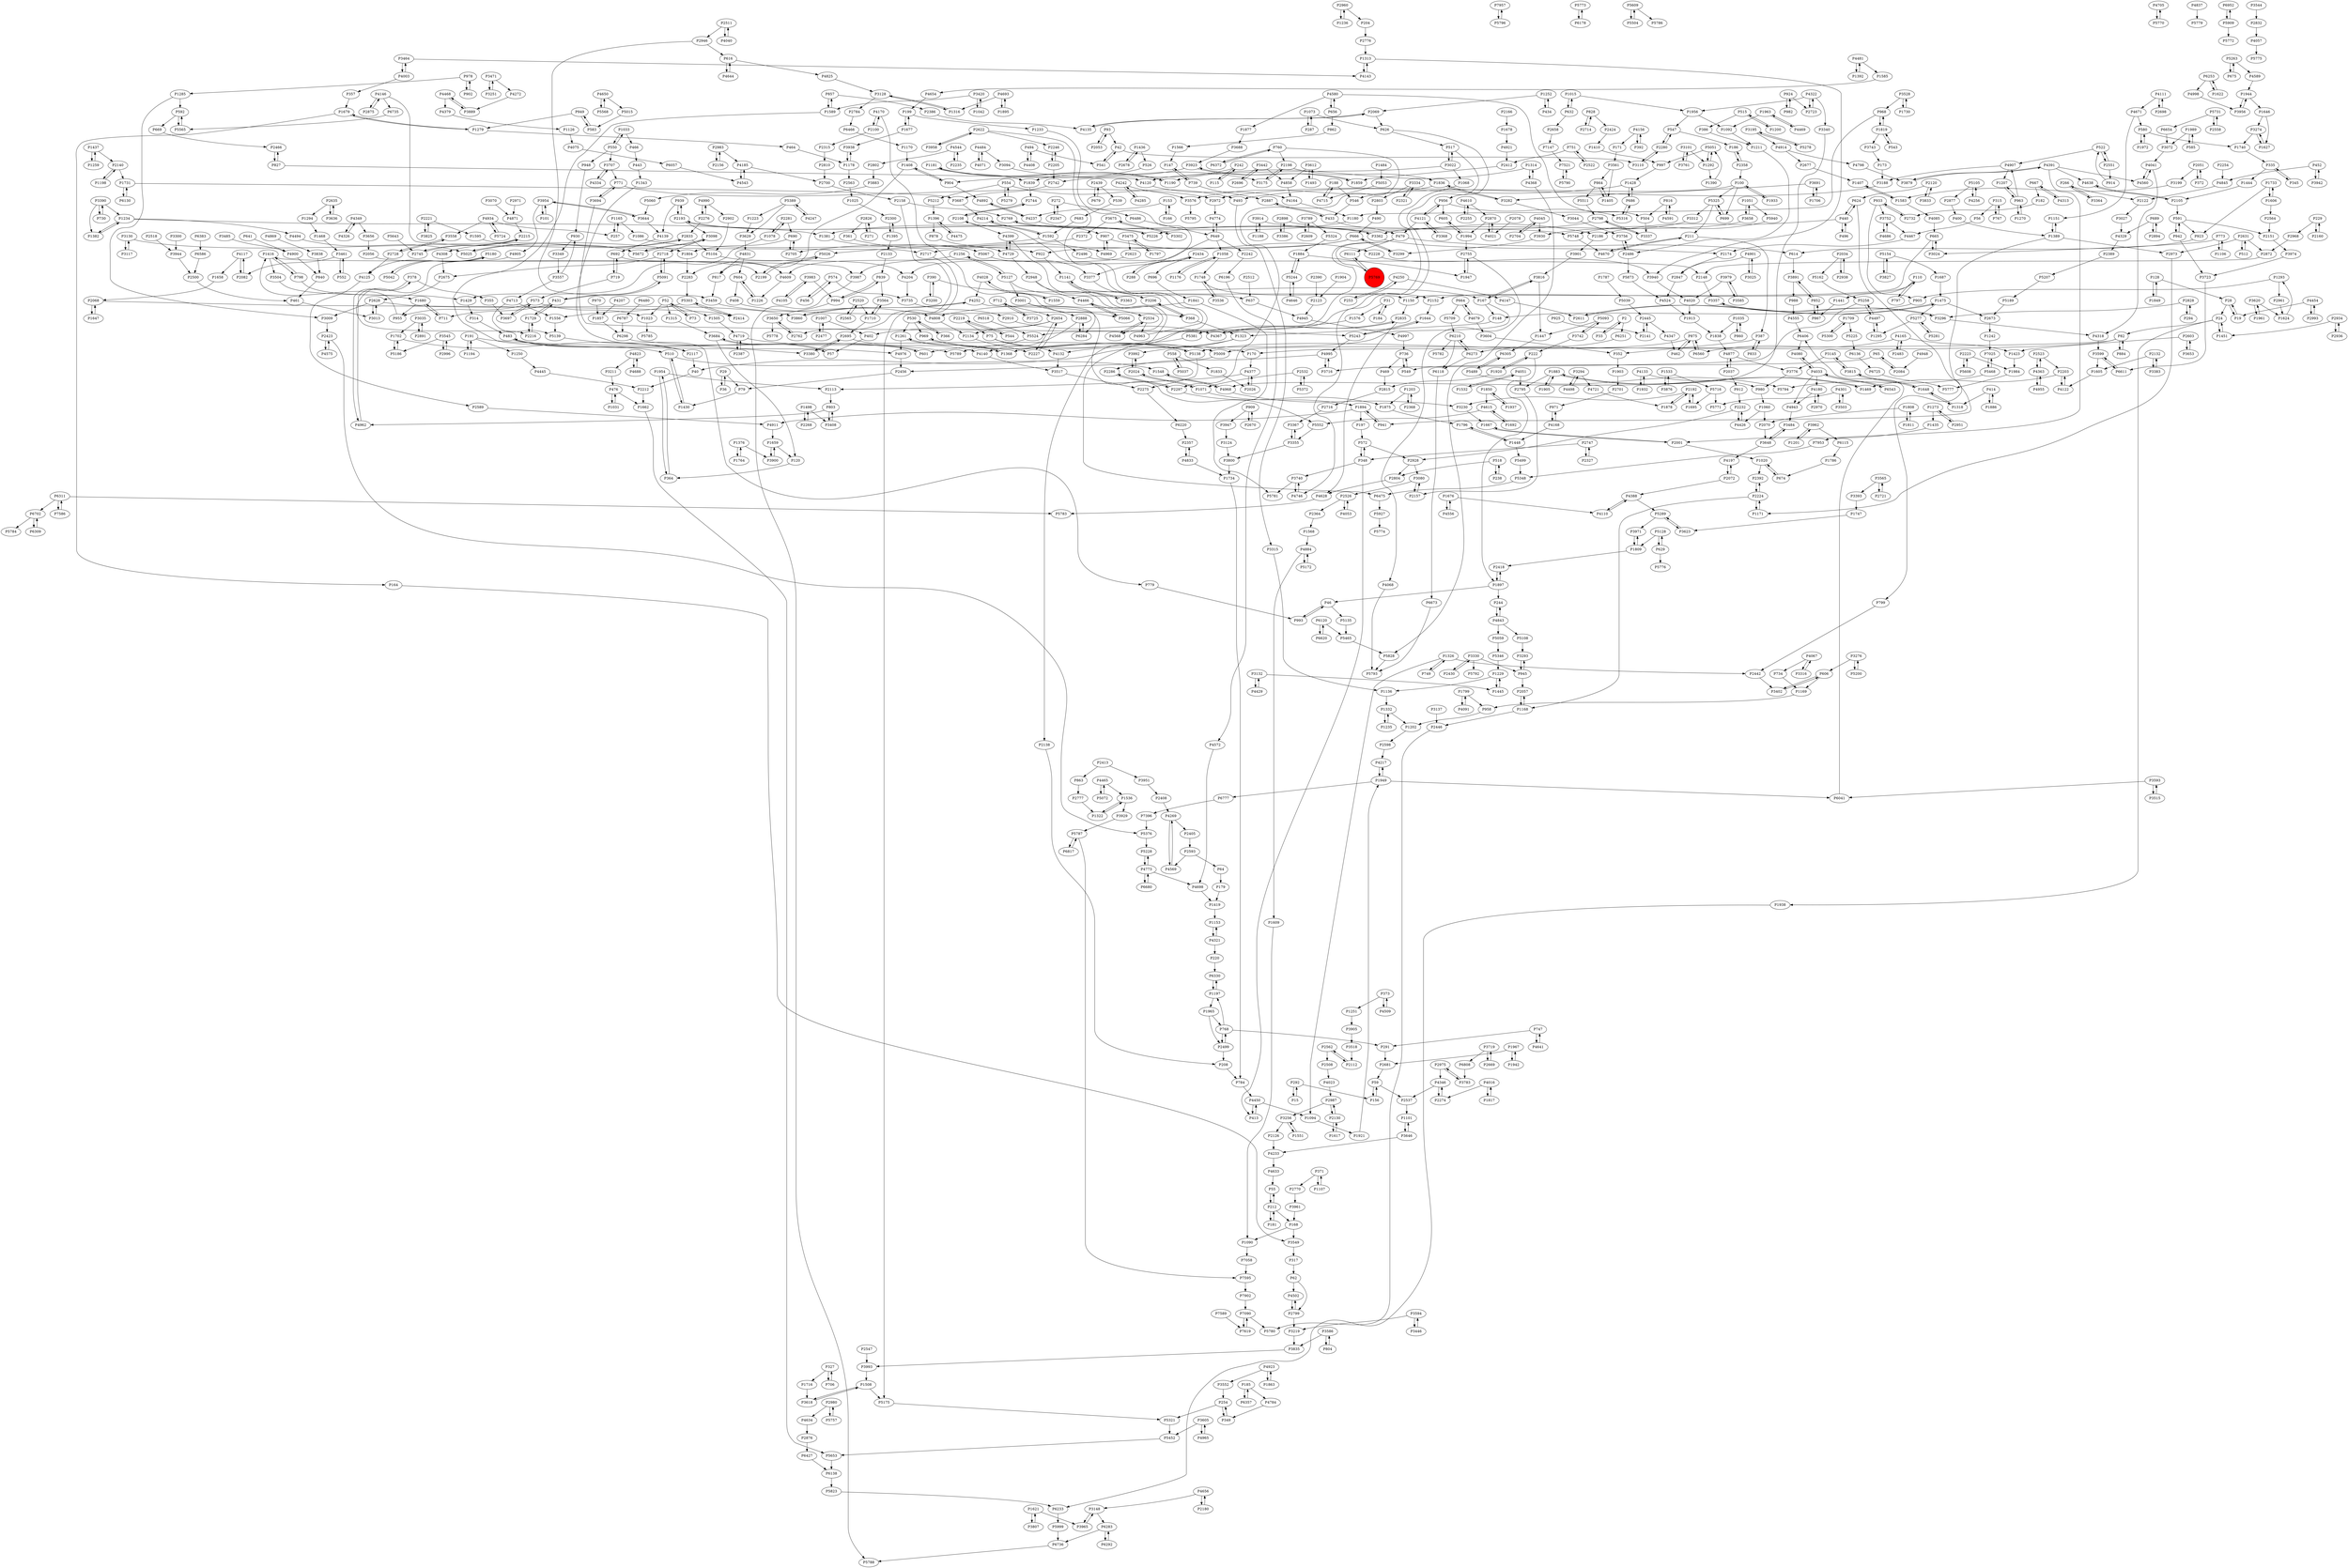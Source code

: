 digraph {
	P6311 -> P5783
	P1498 -> P3408
	P4445 -> P2212
	P2442 -> P3402
	P1428 -> P493
	P28 -> P19
	P4877 -> P2037
	P2072 -> P4197
	P2358 -> P100
	P1687 -> P1475
	P4962 -> P378
	P3761 -> P3101
	P1709 -> P5300
	P185 -> P6357
	P1007 -> P2477
	P4067 -> P734
	P4143 -> P1313
	P3992 -> P2024
	P2961 -> P1624
	P1559 -> P4028
	P504 -> P3337
	P4466 -> P5066
	P5568 -> P4650
	P1223 -> P3629
	P1007 -> P402
	P839 -> P994
	P4168 -> P971
	P2609 -> P3789
	P1376 -> P1764
	P2523 -> P2203
	P4033 -> P4180
	P4197 -> P2072
	P1252 -> P434
	P768 -> P1197
	P4020 -> P1913
	P1436 -> P526
	P6233 -> P5999
	P2001 -> P1667
	P3974 -> P3723
	P2728 -> P4125
	P3648 -> P4197
	P4140 -> P3517
	P2130 -> P2987
	P4544 -> P2802
	P4321 -> P220
	P2108 -> P4399
	P3302 -> P3675
	P1322 -> P1536
	P2057 -> P1168
	P1894 -> P197
	P1408 -> P904
	P335 -> P1444
	P2232 -> P2928
	P3464 -> P4003
	P1731 -> P6130
	P2157 -> P3080
	P1809 -> P2418
	P2993 -> P4454
	P4831 -> P604
	P4117 -> P1658
	P1897 -> P2418
	P6298 -> P3380
	P1877 -> P3688
	P827 -> P2466
	P2423 -> P5376
	P2888 -> P6284
	P1313 -> P4143
	P3504 -> P1680
	P1416 -> P3504
	P1605 -> P4122
	P7957 -> P5796
	P1498 -> P2268
	P1878 -> P2192
	P3274 -> P1627
	P4349 -> P4326
	P2744 -> P2108
	P686 -> P5316
	P1710 -> P2695
	P666 -> P922
	P6120 -> P6620
	P327 -> P1716
	P4650 -> P5568
	P156 -> P59
	P2203 -> P4122
	P912 -> P2232
	P1273 -> P1435
	P4997 -> P736
	P2631 -> P2973
	P4237 -> P907
	P4347 -> P462
	P3942 -> P452
	P5787 -> P6817
	P4575 -> P2423
	P1622 -> P6253
	P1734 -> P784
	P1256 -> P4609
	P5716 -> P1695
	P3605 -> P4965
	P6283 -> P6736
	P4798 -> P3879
	P390 -> P167
	P2934 -> P1451
	P857 -> P2386
	P994 -> P839
	P592 -> P669
	P2224 -> P1171
	P626 -> P956
	P2565 -> P2520
	P4481 -> P1585
	P2268 -> P1498
	P2280 -> P547
	P2598 -> P4217
	P3442 -> P4858
	P1259 -> P1437
	P4943 -> P3484
	P272 -> P6486
	P4524 -> P1913
	P3742 -> P5093
	P949 -> P583
	P4147 -> P2611
	P949 -> P1279
	P3891 -> P988
	P2445 -> P2141
	P4285 -> P4242
	P1316 -> P3128
	P3312 -> P3930
	P4363 -> P2523
	P604 -> P1226
	P5072 -> P4465
	P3688 -> P3923
	P3599 -> P6611
	P3251 -> P3471
	P574 -> P456
	P3101 -> P3761
	P1659 -> P3900
	P1748 -> P2152
	P3938 -> P1178
	P6210 -> P6118
	P4773 -> P5228
	P573 -> P3697
	P541 -> P42
	P387 -> P833
	P3022 -> P1068
	P2551 -> P522
	P4634 -> P2876
	P4170 -> P2100
	P1234 -> P1382
	P930 -> P3349
	P15 -> P292
	P3124 -> P3800
	P4016 -> P2274
	P469 -> P2815
	P5189 -> P2673
	P5066 -> P4466
	P3393 -> P1747
	P1627 -> P3274
	P6611 -> P3599
	P1382 -> P1234
	P6220 -> P2357
	P5059 -> P5346
	P3219 -> P3835
	P924 -> P982
	P5552 -> P3355
	P768 -> P291
	P1405 -> P864
	P522 -> P4907
	P771 -> P2972
	P1292 -> P1390
	P5093 -> P1447
	P2424 -> P1410
	P288 -> P2434
	P712 -> P3725
	P390 -> P3200
	P1576 -> P5381
	P1107 -> P371
	P291 -> P2681
	P4388 -> P4110
	P3001 -> P6284
	P1168 -> P2057
	P1617 -> P2130
	P1141 -> P3363
	P6210 -> P6273
	P2174 -> P2847
	P2203 -> P1469
	P2113 -> P803
	P1390 -> P5051
	P669 -> P2466
	P3044 -> P3756
	P5105 -> P4256
	P3001 -> P2888
	P5015 -> P583
	P2611 -> P1475
	P3650 -> P5778
	P1178 -> P2563
	P1448 -> P1796
	P4185 -> P2700
	P3586 -> P3835
	P82 -> P170
	P624 -> P440
	P1796 -> P1448
	P924 -> P2723
	P2747 -> P348
	P2223 -> P1984
	P958 -> P1202
	P4572 -> P4698
	P5154 -> P3827
	P2105 -> P591
	P4170 -> P5066
	P366 -> P530
	P1533 -> P5716
	P191 -> P1250
	P2875 -> P4146
	P153 -> P166
	P4346 -> P2537
	P1261 -> P1368
	P4945 -> P4997
	P1895 -> P4693
	P909 -> P2670
	P2654 -> P2227
	P3035 -> P2891
	P5468 -> P5794
	P3098 -> P2718
	P922 -> P1141
	P2051 -> P3199
	P4892 -> P4237
	P335 -> P345
	P266 -> P3364
	P1073 -> P287
	P5162 -> P5258
	P1416 -> P3987
	P2876 -> P6427
	P3471 -> P4272
	P616 -> P4825
	P79 -> P1430
	P5731 -> P2558
	P2215 -> P4308
	P3807 -> P1621
	P5175 -> P5321
	P4774 -> P649
	P2034 -> P2938
	P2718 -> P2675
	P6111 -> P5769
	P4871 -> P2215
	P2216 -> P1729
	P197 -> P572
	P3256 -> P1551
	P573 -> P955
	P414 -> P1886
	P1015 -> P1956
	P4146 -> P2875
	P3694 -> P771
	P1252 -> P2069
	P2551 -> P914
	P6383 -> P6586
	P3965 -> P3148
	P4580 -> P1877
	P4391 -> P3879
	P1015 -> P632
	P2523 -> P4363
	P1949 -> P6777
	P2870 -> P1994
	P2439 -> P679
	P1170 -> P1408
	P1035 -> P860
	P3137 -> P2446
	P1709 -> P5225
	P3783 -> P2975
	P4877 -> P3776
	P3725 -> P712
	P1595 -> P5672
	P2558 -> P5731
	P1677 -> P199
	P3752 -> P4467
	P6427 -> P6138
	P1176 -> P1058
	P968 -> P1180
	P402 -> P57
	P3420 -> P1589
	P5172 -> P4884
	P1226 -> P604
	P5321 -> P5452
	P314 -> P483
	P4045 -> P2704
	P683 -> P1592
	P6115 -> P1786
	P1368 -> P1261
	P1416 -> P798
	P4091 -> P1799
	P3586 -> P804
	P4965 -> P3605
	P4823 -> P3211
	P3485 -> P4900
	P768 -> P2499
	P1883 -> P1905
	P2698 -> P4111
	P526 -> P904
	P494 -> P4408
	P7396 -> P5376
	P1536 -> P1322
	P4823 -> P4688
	P2755 -> P1947
	P3743 -> P173
	P2205 -> P2742
	P5289 -> P3971
	P2902 -> P5104
	P4326 -> P4349
	P2358 -> P186
	P5200 -> P3276
	P348 -> P3740
	P546 -> P433
	P52 -> P1023
	P878 -> P4729
	P211 -> P387
	P2888 -> P4140
	P692 -> P719
	P686 -> P1428
	P1624 -> P1293
	P948 -> P930
	P1285 -> P3009
	P4003 -> P357
	P167 -> P3816
	P1313 -> P3940
	P4468 -> P3889
	P3827 -> P5154
	P1169 -> P958
	P4322 -> P1956
	P220 -> P6330
	P5565 -> P592
	P62 -> P4502
	P1408 -> P817
	P6475 -> P5927
	P591 -> P942
	P5325 -> P3312
	P2716 -> P3367
	P3330 -> P945
	P4679 -> P3604
	P40 -> P2212
	P1592 -> P5026
	P110 -> P797
	P24 -> P1451
	P3740 -> P4746
	P1799 -> P4091
	P2255 -> P4610
	P5093 -> P3742
	P3561 -> P864
	P2414 -> P5303
	P4721 -> P1878
	P4023 -> P2987
	P5180 -> P4125
	P3368 -> P4121
	P1648 -> P3815
	P4051 -> P2795
	P2520 -> P1710
	P2158 -> P2762
	P4121 -> P3368
	P4121 -> P956
	P3900 -> P1659
	P6480 -> P6787
	P4481 -> P1392
	P988 -> P4555
	P73 -> P52
	P5091 -> P431
	P3128 -> P2784
	P5324 -> P1884
	P408 -> P368
	P2276 -> P2833
	P2321 -> P3334
	P272 -> P2347
	P3623 -> P5289
	P852 -> P867
	P2928 -> P2804
	P1273 -> P2951
	P1606 -> P1733
	P4075 -> P6057
	P3296 -> P3357
	P1903 -> P2701
	P2037 -> P4877
	P182 -> P2732
	P6273 -> P6118
	P3446 -> P3594
	P1035 -> P1838
	P558 -> P1833
	P4901 -> P3025
	P956 -> P605
	P42 -> P541
	P5499 -> P5348
	P1343 -> P779
	P4346 -> P2274
	P2126 -> P4233
	P3148 -> P3965
	P4497 -> P5258
	P3565 -> P3393
	P2140 -> P1731
	P624 -> P799
	P3646 -> P1101
	P6560 -> P875
	P4670 -> P211
	P2675 -> P2628
	P3364 -> P266
	P4914 -> P2677
	P6136 -> P6725
	P2315 -> P2810
	P2833 -> P5104
	P1730 -> P3528
	P4469 -> P1963
	P1396 -> P878
	P5468 -> P7025
	P2872 -> P2148
	P479 -> P6111
	P4252 -> P5552
	P6057 -> P4543
	P2357 -> P4833
	P4969 -> P907
	P4467 -> P2174
	P574 -> P3735
	P6196 -> P4572
	P433 -> P479
	P2971 -> P4871
	P3132 -> P4429
	P2728 -> P3558
	P1256 -> P5127
	P3905 -> P3518
	P816 -> P4591
	P1965 -> P768
	P368 -> P1323
	P5303 -> P1556
	P2802 -> P3883
	P2696 -> P3442
	P6253 -> P1622
	P6680 -> P4773
	P2300 -> P1395
	P1702 -> P5186
	P355 -> P3697
	P1731 -> P3687
	P3130 -> P1804
	P1819 -> P3743
	P7902 -> P7090
	P2223 -> P5608
	P939 -> P2193
	P242 -> P2742
	P816 -> P504
	P3117 -> P3130
	P5042 -> P5180
	P1747 -> P3623
	P616 -> P4644
	P3282 -> P1836
	P665 -> P1150
	P2603 -> P3653
	P4105 -> P3983
	P2192 -> P3230
	P2654 -> P2134
	P3954 -> P101
	P2973 -> P1171
	P6372 -> P760
	P5823 -> P6233
	P2297 -> P1875
	P4825 -> P3128
	P4391 -> P4638
	P2212 -> P1662
	P3658 -> P3362
	P3716 -> P4995
	P1954 -> P364
	P4560 -> P4041
	P2134 -> P2227
	P3719 -> P6808
	P6305 -> P5489
	P2799 -> P4502
	P530 -> P366
	P2980 -> P5757
	P292 -> P15
	P547 -> P186
	P3461 -> P552
	P6251 -> P6273
	P1092 -> P1211
	P6777 -> P7396
	P1242 -> P7025
	P3646 -> P4233
	P799 -> P2442
	P751 -> P2522
	P184 -> P31
	P2894 -> P689
	P128 -> P28
	P656 -> P862
	P1389 -> P1151
	P3650 -> P2762
	P4041 -> P4560
	P1692 -> P4615
	P1678 -> P4921
	P626 -> P517
	P2705 -> P690
	P1894 -> P941
	P4833 -> P1734
	P1961 -> P3620
	P739 -> P147
	P42 -> P3110
	P1235 -> P1332
	P4923 -> P3552
	P440 -> P496
	P4125 -> P2589
	P1437 -> P2140
	P554 -> P493
	P2423 -> P4575
	P4367 -> P2835
	P3951 -> P2408
	P719 -> P573
	P4556 -> P1676
	P4120 -> P4164
	P5258 -> P4497
	P3545 -> P2996
	P1658 -> P2068
	P1606 -> P2564
	P1295 -> P4497
	P65 -> P549
	P3691 -> P1706
	P4773 -> P6680
	P4033 -> P4943
	P1956 -> P1092
	P862 -> P1566
	P378 -> P4962
	P665 -> P3024
	P461 -> P3013
	P4610 -> P2255
	P3947 -> P3124
	P2835 -> P4367
	P52 -> P1505
	P3094 -> P3175
	P923 -> P614
	P2563 -> P1025
	P1956 -> P547
	P4633 -> P55
	P5207 -> P5189
	P4484 -> P4071
	P7025 -> P5468
	P5796 -> P7957
	P2628 -> P3860
	P1680 -> P711
	P2635 -> P3636
	P2224 -> P2392
	P4544 -> P2235
	P191 -> P1194
	P75 -> P5009
	P5051 -> P997
	P1548 -> P4968
	P2631 -> P512
	P52 -> P73
	P3110 -> P2280
	P3684 -> P120
	P1786 -> P674
	P2798 -> P3337
	P5225 -> P6136
	P1920 -> P2815
	P3961 -> P168
	P1468 -> P3461
	P4301 -> P5771
	P1261 -> P4976
	P413 -> P4450
	P349 -> P254
	P2975 -> P3783
	P5511 -> P2798
	P2180 -> P4656
	P327 -> P706
	P1875 -> P1796
	P3979 -> P3585
	P736 -> P549
	P1250 -> P4445
	P2486 -> P5873
	P31 -> P184
	P452 -> P3942
	P3475 -> P2623
	P734 -> P1169
	P4713 -> P1556
	P3594 -> P3446
	P1897 -> P46
	P4568 -> P2534
	P244 -> P4843
	P2593 -> P64
	P4934 -> P3558
	P583 -> P949
	P167 -> P40
	P2776 -> P1313
	P1060 -> P4426
	P760 -> P2297
	P1435 -> P2001
	P1836 -> P3576
	P3740 -> P5781
	P5091 -> P2718
	P515 -> P1200
	P5228 -> P4773
	P907 -> P4969
	P904 -> P4892
	P5243 -> P4995
	P1171 -> P2224
	P2898 -> P3386
	P2140 -> P1198
	P2622 -> P3958
	P5773 -> P6178
	P4591 -> P816
	P3274 -> P1740
	P5281 -> P5277
	P1430 -> P510
	P4033 -> P4080
	P1797 -> P3475
	P1165 -> P1086
	P2193 -> P3098
	P315 -> P56
	P5105 -> P2877
	P171 -> P3561
	P3983 -> P994
	P2701 -> P971
	P4858 -> P4164
	P186 -> P2358
	P3707 -> P4334
	P1285 -> P592
	P2593 -> P4569
	P4132 -> P3517
	P5609 -> P5504
	P5277 -> P5281
	P2072 -> P4388
	P550 -> P948
	P5724 -> P4934
	P4609 -> P1226
	P2483 -> P4165
	P2389 -> P5207
	P3334 -> P2321
	P2654 -> P402
	P1445 -> P1229
	P2635 -> P1294
	P2589 -> P4911
	P4921 -> P2412
	P479 -> P5769
	P1197 -> P1965
	P93 -> P42
	P1236 -> P2960
	P4067 -> P3316
	P3080 -> P2157
	P550 -> P1033
	P4955 -> P4363
	P4705 -> P5770
	P147 -> P739
	P1202 -> P2598
	P1679 -> P1279
	P1020 -> P2392
	P3752 -> P4686
	P773 -> P3024
	P4040 -> P2511
	P4688 -> P4823
	P3367 -> P3355
	P543 -> P1819
	P6654 -> P3072
	P2828 -> P294
	P2714 -> P828
	P164 -> P3549
	P1583 -> P1407
	P1729 -> P431
	P3618 -> P1508
	P4165 -> P6560
	P1180 -> P1381
	P5108 -> P3293
	P3694 -> P5243
	P3940 -> P4020
	P1894 -> P4911
	P400 -> P1389
	P1294 -> P1468
	P1437 -> P1259
	P100 -> P1933
	P3576 -> P5795
	P2987 -> P2130
	P3914 -> P5748
	P3815 -> P1648
	P1647 -> P2068
	P518 -> P2804
	P1292 -> P5051
	P4041 -> P4318
	P3334 -> P2803
	P2386 -> P4135
	P4301 -> P3503
	P3789 -> P5324
	P1469 -> P1883
	P2500 -> P461
	P1058 -> P1748
	P817 -> P3459
	P3653 -> P2603
	P100 -> P5325
	P4165 -> P1423
	P2372 -> P2705
	P1989 -> P3072
	P5770 -> P4705
	P2132 -> P1605
	P1326 -> P749
	P4247 -> P5389
	P2105 -> P4638
	P1407 -> P1583
	P6253 -> P4998
	P476 -> P1031
	P3195 -> P4914
	P2193 -> P939
	P2224 -> P1168
	P1648 -> P1318
	P3128 -> P1316
	P522 -> P2551
	P1451 -> P24
	P6466 -> P1170
	P6118 -> P6673
	P1126 -> P4075
	P3330 -> P5792
	P4111 -> P2698
	P2562 -> P2112
	P573 -> P1023
	P5489 -> P6305
	P5026 -> P2283
	P2960 -> P1236
	P1293 -> P905
	P2198 -> P3175
	P2192 -> P1695
	P6273 -> P6210
	P3816 -> P1447
	P1441 -> P867
	P315 -> P767
	P153 -> P4237
	P978 -> P902
	P1181 -> P1190
	P993 -> P46
	P3377 -> P3206
	P294 -> P2828
	P2405 -> P2593
	P2466 -> P827
	P2160 -> P229
	P2024 -> P1071
	P1033 -> P550
	P2228 -> P3940
	P3956 -> P1944
	P4905 -> P2216
	P2297 -> P2286
	P3962 -> P6115
	P2082 -> P4117
	P5212 -> P1396
	P2970 -> P4180
	P5051 -> P1292
	P1201 -> P3962
	P4028 -> P4252
	P110 -> P2152
	P4494 -> P5025
	P2877 -> P400
	P4784 -> P349
	P2803 -> P490
	P1592 -> P2496
	P1323 -> P4132
	P945 -> P3293
	P494 -> P541
	P1592 -> P4214
	P3825 -> P2221
	P1101 -> P3646
	P6586 -> P2500
	P6702 -> P5784
	P7589 -> P7619
	P3098 -> P5672
	P287 -> P1073
	P3518 -> P2112
	P3299 -> P666
	P1585 -> P4654
	P222 -> P1897
	P3901 -> P3816
	P1662 -> P5653
	P1811 -> P1808
	P875 -> P5138
	P605 -> P1994
	P4907 -> P3188
	P3675 -> P2372
	P2100 -> P2315
	P2670 -> P909
	P2723 -> P4322
	P5389 -> P3629
	P2242 -> P6196
	P1023 -> P5785
	P4269 -> P2405
	P29 -> P36
	P614 -> P3891
	P5139 -> P2117
	P4329 -> P2389
	P749 -> P1326
	P6130 -> P1731
	P6357 -> P185
	P2678 -> P1436
	P592 -> P5565
	P970 -> P1857
	P3132 -> P1445
	P1151 -> P1389
	P3296 -> P4318
	P6210 -> P5782
	P2024 -> P3992
	P3009 -> P2423
	P2603 -> P1423
	P699 -> P5325
	P2068 -> P1647
	P803 -> P3408
	P3648 -> P3484
	P4569 -> P4269
	P3549 -> P317
	P2368 -> P1203
	P4901 -> P2847
	P120 -> P364
	P4884 -> P5172
	P4111 -> P4671
	P2695 -> P4140
	P2 -> P6251
	P606 -> P1169
	P2960 -> P204
	P2518 -> P3944
	P1944 -> P3956
	P6041 -> P6406
	P212 -> P55
	P4843 -> P5108
	P1857 -> P6298
	P4003 -> P3464
	P2520 -> P2565
	P115 -> P242
	P3517 -> P2275
	P7147 -> P7521
	P56 -> P4467
	P3315 -> P1136
	P2870 -> P4021
	P166 -> P153
	P1967 -> P2681
	P1181 -> P1839
	P606 -> P3402
	P4968 -> P1548
	P4156 -> P171
	P679 -> P2439
	P3390 -> P1382
	P674 -> P1020
	P2795 -> P2157
	P6138 -> P5823
	P4233 -> P4633
	P5300 -> P1709
	P2276 -> P4990
	P2658 -> P7147
	P747 -> P4641
	P204 -> P2776
	P2186 -> P3901
	P3993 -> P1508
	P1972 -> P580
	P1532 -> P4051
	P4146 -> P6735
	P969 -> P5138
	P2508 -> P4023
	P852 -> P3891
	P211 -> P4670
	P4168 -> P1448
	P5672 -> P3098
	P5940 -> P5748
	P4914 -> P4798
	P4628 -> P5783
	P75 -> P4132
	P1190 -> P1181
	P5873 -> P4524
	P1211 -> P2486
	P4133 -> P1932
	P1921 -> P1949
	P4242 -> P4285
	P168 -> P3549
	P3188 -> P2972
	P1315 -> P3684
	P530 -> P969
	P2219 -> P544
	P667 -> P182
	P760 -> P2198
	P1234 -> P4494
	P2108 -> P2744
	P1203 -> P2368
	P1165 -> P257
	P3282 -> P3044
	P554 -> P5279
	P3195 -> P5278
	P6311 -> P7586
	P2946 -> P3459
	P4837 -> P5779
	P4615 -> P5552
	P4408 -> P494
	P1646 -> P3274
	P2001 -> P1020
	P357 -> P1679
	P4502 -> P2799
	P5927 -> P5774
	P3691 -> P3282
	P3620 -> P1624
	P3838 -> P840
	P840 -> P461
	P515 -> P386
	P2534 -> P4568
	P4053 -> P2526
	P1804 -> P2283
	P1234 -> P1381
	P2534 -> P4963
	P2084 -> P65
	P4729 -> P4399
	P1033 -> P466
	P52 -> P1315
	P3294 -> P4498
	P5154 -> P1687
	P5289 -> P3623
	P2130 -> P1617
	P364 -> P1954
	P2254 -> P4845
	P6330 -> P1197
	P3362 -> P2769
	P253 -> P4250
	P3883 -> P5060
	P2056 -> P2199
	P3024 -> P665
	P2227 -> P2654
	P2439 -> P539
	P3891 -> P852
	P3383 -> P2132
	P3789 -> P2609
	P1937 -> P1850
	P2446 -> P5780
	P199 -> P1677
	P1251 -> P3905
	P3564 -> P1710
	P875 -> P462
	P2221 -> P1595
	P4121 -> P479
	P1551 -> P3256
	P3022 -> P4120
	P632 -> P2658
	P1963 -> P4469
	P4656 -> P3148
	P490 -> P666
	P5060 -> P3644
	P414 -> P1318
	P1153 -> P4321
	P483 -> P601
	P4995 -> P3716
	P4117 -> P2082
	P5769 -> P6111
	P2123 -> P4945
	P4845 -> P2122
	P2120 -> P624
	P994 -> P3650
	P4256 -> P5105
	P2198 -> P1836
	P1020 -> P674
	P5243 -> P1644
	P914 -> P522
	P547 -> P2280
	P179 -> P1419
	P4719 -> P5789
	P7521 -> P5790
	P864 -> P5511
	P2623 -> P4204
	P4214 -> P1592
	P1071 -> P1894
	P4650 -> P5015
	P689 -> P2894
	P4693 -> P1895
	P2026 -> P4377
	P580 -> P1740
	P59 -> P2537
	P4242 -> P3576
	P1475 -> P2673
	P2327 -> P2747
	P860 -> P1035
	P371 -> P2770
	P5026 -> P2199
	P784 -> P4450
	P1904 -> P2123
	P496 -> P440
	P649 -> P2242
	P3923 -> P1839
	P909 -> P3947
	P257 -> P1165
	P3013 -> P2628
	P4644 -> P616
	P101 -> P3954
	P5278 -> P3195
	P1396 -> P4475
	P2 -> P33
	P2274 -> P4346
	P479 -> P5524
	P2445 -> P4347
	P4934 -> P257
	P857 -> P1589
	P2975 -> P4346
	P3889 -> P4468
	P3070 -> P4871
	P3357 -> P3296
	P4139 -> P692
	P7595 -> P7902
	P550 -> P3707
	P4638 -> P2105
	P82 -> P884
	P1419 -> P1153
	P1740 -> P335
	P2486 -> P3756
	P1994 -> P2755
	P5372 -> P2532
	P3929 -> P5787
	P7090 -> P7619
	P1849 -> P128
	P2364 -> P1568
	P2408 -> P4269
	P4454 -> P2993
	P3528 -> P1730
	P2122 -> P3027
	P649 -> P1058
	P5653 -> P6138
	P3515 -> P3593
	P3148 -> P6283
	P4831 -> P817
	P5316 -> P686
	P110 -> P1441
	P1676 -> P4110
	P4963 -> P2108
	P3355 -> P3367
	P3558 -> P2728
	P1609 -> P1090
	P798 -> P1416
	P902 -> P978
	P1090 -> P7058
	P2412 -> P1859
	P1680 -> P955
	P2156 -> P2983
	P1932 -> P4133
	P667 -> P4313
	P1025 -> P2300
	P3256 -> P2126
	P4080 -> P4033
	P6735 -> P5565
	P4313 -> P667
	P4146 -> P2717
	P1178 -> P3938
	P1436 -> P2678
	P3719 -> P2669
	P5787 -> P7595
	P4399 -> P2138
	P2810 -> P2700
	P1886 -> P414
	P4719 -> P2387
	P5504 -> P5609
	P456 -> P574
	P3536 -> P1748
	P3330 -> P2430
	P1566 -> P147
	P3025 -> P4901
	P440 -> P624
	P1293 -> P2961
	P1106 -> P773
	P730 -> P3390
	P1136 -> P1332
	P3658 -> P1051
	P3612 -> P1493
	P692 -> P4609
	P5608 -> P2223
	P5389 -> P1223
	P1078 -> P1429
	P956 -> P5316
	P4679 -> P664
	P4133 -> P980
	P4318 -> P3599
	P3684 -> P57
	P3200 -> P390
	P371 -> P1107
	P4990 -> P2276
	P4207 -> P1857
	P2215 -> P2745
	P348 -> P572
	P2826 -> P361
	P1207 -> P963
	P2631 -> P2872
	P3979 -> P4020
	P3604 -> P352
	P939 -> P4139
	P3815 -> P3145
	P1954 -> P2113
	P3944 -> P2500
	P1086 -> P922
	P4165 -> P2483
	P942 -> P591
	P751 -> P2412
	P5277 -> P1295
	P1395 -> P2133
	P4686 -> P3752
	P760 -> P6372
	P1060 -> P2070
	P2100 -> P4170
	P3145 -> P3776
	P2704 -> P4045
	P1051 -> P5940
	P348 -> P413
	P1318 -> P1648
	P1229 -> P1445
	P2669 -> P3719
	P1729 -> P2216
	P188 -> P546
	P3080 -> P2526
	P4454 -> P19
	P1799 -> P958
	P4164 -> P1180
	P3971 -> P1809
	P1710 -> P3564
	P6952 -> P5909
	P3362 -> P2174
	P2833 -> P5025
	P2281 -> P1078
	P2983 -> P4185
	P6543 -> P4033
	P29 -> P79
	P1556 -> P5139
	P3035 -> P1702
	P3230 -> P1667
	P5279 -> P554
	P804 -> P3586
	P4252 -> P3860
	P1279 -> P464
	P188 -> P4715
	P1787 -> P5039
	P191 -> P170
	P706 -> P327
	P4349 -> P3656
	P2148 -> P3357
	P5138 -> P2275
	P1859 -> P3923
	P933 -> P2732
	P4900 -> P840
	P4998 -> P3956
	P2887 -> P433
	P4646 -> P5244
	P1326 -> P1094
	P1094 -> P1921
	P530 -> P1261
	P6817 -> P5787
	P1429 -> P314
	P373 -> P1251
	P3557 -> P4713
	P554 -> P5212
	P2392 -> P2224
	P6406 -> P4080
	P3503 -> P4301
	P2742 -> P3687
	P4589 -> P1944
	P5053 -> P4715
	P945 -> P2057
	P1942 -> P1967
	P2777 -> P1322
	P1695 -> P2192
	P4016 -> P1817
	P2280 -> P3110
	P2951 -> P1273
	P3294 -> P4721
	P199 -> P1233
	P1884 -> P1947
	P4021 -> P2870
	P2496 -> P2148
	P2151 -> P3974
	P2537 -> P1101
	P59 -> P156
	P3363 -> P1141
	P4368 -> P5828
	P3735 -> P2910
	P1150 -> P2835
	P978 -> P1285
	P5828 -> P5793
	P4250 -> P4147
	P1197 -> P6330
	P3675 -> P3302
	P4615 -> P1692
	P4071 -> P4484
	P1475 -> P2611
	P4610 -> P2870
	P2221 -> P3825
	P3459 -> P4808
	P963 -> P4907
	P3471 -> P3251
	P1841 -> P5781
	P3835 -> P3993
	P5489 -> P5794
	P1583 -> P4085
	P4968 -> P3230
	P2948 -> P4466
	P544 -> P2219
	P3742 -> P222
	P4907 -> P1207
	P372 -> P2051
	P5263 -> P4589
	P1194 -> P191
	P1589 -> P4976
	P2132 -> P3383
	P1949 -> P6041
	P3561 -> P1405
	P3072 -> P4041
	P254 -> P349
	P464 -> P1178
	P2138 -> P208
	P2983 -> P2156
	P19 -> P28
	P4948 -> P2084
	P2972 -> P4774
	P2499 -> P208
	P433 -> P2887
	P629 -> P5776
	P2717 -> P5175
	P6808 -> P3783
	P170 -> P4377
	P3402 -> P606
	P1808 -> P2070
	P3276 -> P606
	P690 -> P2705
	P4808 -> P2134
	P4466 -> P2534
	P1679 -> P164
	P5790 -> P7521
	P1314 -> P4368
	P833 -> P387
	P1323 -> P3992
	P1270 -> P963
	P4671 -> P1151
	P373 -> P4509
	P2430 -> P3330
	P5263 -> P675
	P2112 -> P2562
	P1392 -> P4481
	P2832 -> P4057
	P2732 -> P933
	P2526 -> P2364
	P6120 -> P5465
	P3380 -> P2695
	P773 -> P1106
	P5465 -> P5828
	P2051 -> P372
	P1819 -> P543
	P173 -> P3188
	P1071 -> P2024
	P2564 -> P2151
	P3876 -> P1533
	P3629 -> P4831
	P483 -> P510
	P4843 -> P5059
	P4180 -> P2970
	P968 -> P1819
	P2070 -> P3648
	P479 -> P614
	P4250 -> P253
	P3355 -> P3800
	P3484 -> P3648
	P803 -> P4962
	P3930 -> P3299
	P266 -> P2122
	P345 -> P335
	P2347 -> P272
	P2275 -> P6220
	P4450 -> P1094
	P1702 -> P2117
	P1984 -> P5777
	P4363 -> P4955
	P980 -> P1060
	P2980 -> P4634
	P4051 -> P1532
	P2987 -> P3256
	P2770 -> P3961
	P664 -> P5709
	P637 -> P4945
	P431 -> P5091
	P779 -> P993
	P517 -> P3022
	P572 -> P2928
	P1389 -> P941
	P2755 -> P4068
	P1716 -> P3618
	P1389 -> P2973
	P440 -> P2186
	P3656 -> P2056
	P4656 -> P2180
	P1508 -> P3618
	P1078 -> P2281
	P5104 -> P4204
	P4475 -> P1396
	P55 -> P212
	P1621 -> P3807
	P222 -> P1920
	P3316 -> P4067
	P93 -> P2053
	P378 -> P355
	P632 -> P1015
	P1841 -> P4808
	P238 -> P518
	P3860 -> P4252
	P6736 -> P5788
	P517 -> P4746
	P591 -> P923
	P1863 -> P4923
	P5909 -> P6952
	P5325 -> P699
	P1850 -> P4615
	P2037 -> P912
	P666 -> P3299
	P982 -> P924
	P5127 -> P637
	P4654 -> P199
	P31 -> P1576
	P3958 -> P2622
	P4033 -> P6543
	P1947 -> P2755
	P3594 -> P3219
	P907 -> P2228
	P181 -> P212
	P1505 -> P4719
	P167 -> P148
	P3442 -> P2696
	P2804 -> P4628
	P4426 -> P2232
	P828 -> P2424
	P2828 -> P3296
	P971 -> P4168
	P3475 -> P1797
	P6702 -> P6309
	P242 -> P115
	P33 -> P2
	P4399 -> P4729
	P2141 -> P2445
	P1031 -> P476
	P2747 -> P2327
	P1448 -> P5499
	P1676 -> P4556
	P4773 -> P4698
	P2700 -> P2158
	P5128 -> P1809
	P905 -> P148
	P4377 -> P2113
	P5376 -> P5228
	P3206 -> P368
	P2477 -> P1007
	P1938 -> P6233
	P601 -> P483
	P493 -> P3315
	P5643 -> P2745
	P558 -> P5037
	P3987 -> P5788
	P1994 -> P605
	P4990 -> P2902
	P4237 -> P4892
	P2928 -> P3080
	P1475 -> P5277
	P1200 -> P515
	P2695 -> P3380
	P1410 -> P997
	P2934 -> P2936
	P2762 -> P3650
	P2219 -> P75
	P3199 -> P1583
	P3776 -> P980
	P712 -> P2654
	P229 -> P2968
	P3276 -> P5200
	P689 -> P4329
	P2681 -> P59
	P3620 -> P1961
	P827 -> P4120
	P696 -> P1841
	P2622 -> P6475
	P5748 -> P4670
	P2532 -> P5372
	P3914 -> P1188
	P4217 -> P1949
	P1493 -> P3612
	P431 -> P1729
	P5258 -> P3716
	P1897 -> P244
	P649 -> P3987
	P2499 -> P768
	P5757 -> P2980
	P128 -> P1849
	P2387 -> P4719
	P4322 -> P3340
	P1706 -> P3691
	P1188 -> P3914
	P875 -> P6560
	P3723 -> P6611
	P3552 -> P254
	P2456 -> P79
	P3644 -> P3954
	P1808 -> P1811
	P3833 -> P2120
	P2390 -> P2123
	P6284 -> P2888
	P4068 -> P5793
	P2511 -> P4040
	P62 -> P2799
	P3923 -> P1859
	P5037 -> P558
	P863 -> P2777
	P955 -> P1416
	P736 -> P469
	P168 -> P1090
	P798 -> P1429
	P5180 -> P5042
	P4269 -> P4569
	P2968 -> P2872
	P4450 -> P413
	P1883 -> P1469
	P3130 -> P3117
	P1042 -> P3420
	P3557 -> P930
	P4465 -> P1536
	P1644 -> P5243
	P5039 -> P2445
	P5226 -> P2193
	P1764 -> P1376
	P352 -> P1903
	P4641 -> P747
	P4698 -> P1419
	P2826 -> P271
	P3337 -> P2798
	P2799 -> P3219
	P4833 -> P2357
	P1332 -> P1235
	P36 -> P29
	P4045 -> P3930
	P3593 -> P6041
	P5025 -> P2833
	P1836 -> P3282
	P6309 -> P6702
	P4995 -> P2286
	P1905 -> P1883
	P1963 -> P1092
	P64 -> P179
	P767 -> P315
	P2628 -> P3013
	P1051 -> P3658
	P1944 -> P1646
	P884 -> P82
	P2948 -> P4568
	P4497 -> P1295
	P1381 -> P5067
	P6673 -> P5793
	P3464 -> P4143
	P3175 -> P2198
	P4498 -> P3294
	P3962 -> P1201
	P24 -> P1938
	P1933 -> P100
	P3800 -> P1734
	P1733 -> P923
	P2205 -> P2246
	P5067 -> P3377
	P3420 -> P1042
	P4715 -> P188
	P549 -> P736
	P4843 -> P244
	P3697 -> P573
	P2069 -> P626
	P1141 -> P1150
	P2946 -> P616
	P4377 -> P2026
	P649 -> P4774
	P2622 -> P2246
	P4388 -> P5289
	P3593 -> P3515
	P6283 -> P6292
	P3585 -> P3979
	P1332 -> P1202
	P1326 -> P2442
	P2898 -> P2186
	P2192 -> P1878
	P7090 -> P5780
	P271 -> P2826
	P4110 -> P4388
	P2120 -> P3833
	P1817 -> P4016
	P1428 -> P686
	P867 -> P852
	P7058 -> P7595
	P4185 -> P4543
	P1733 -> P1606
	P2413 -> P3951
	P1659 -> P120
	P3293 -> P945
	P229 -> P2160
	P1965 -> P2499
	P2936 -> P2934
	P4391 -> P4560
	P6292 -> P6283
	P452 -> P4845
	P4028 -> P1559
	P797 -> P110
	P5999 -> P6736
	P57 -> P3684
	P1589 -> P857
	P3599 -> P1605
	P3612 -> P4858
	P771 -> P3694
	P1833 -> P2026
	P2835 -> P4628
	P392 -> P4156
	P2246 -> P2205
	P1447 -> P6305
	P4135 -> P2069
	P254 -> P5321
	P1484 -> P5053
	P5325 -> P211
	P1536 -> P3929
	P462 -> P875
	P839 -> P3564
	P6486 -> P649
	P4204 -> P3735
	P1819 -> P968
	P1920 -> P222
	P7586 -> P6311
	P2562 -> P2508
	P4869 -> P3838
	P46 -> P5135
	P3386 -> P2898
	P100 -> P699
	P2532 -> P1071
	P552 -> P3461
	P512 -> P2631
	P4057 -> P5775
	P3816 -> P167
	P997 -> P1428
	P5127 -> P3001
	P2283 -> P5303
	P4391 -> P7953
	P6311 -> P6702
	P572 -> P348
	P3954 -> P3644
	P82 -> P5009
	P208 -> P784
	P4543 -> P4185
	P1508 -> P5175
	P6178 -> P5773
	P2526 -> P4053
	P3408 -> P803
	P3390 -> P730
	P1058 -> P1176
	P3211 -> P476
	P1314 -> P1190
	P3340 -> P4968
	P4934 -> P5724
	P3879 -> P4391
	P292 -> P156
	P1748 -> P3536
	P1423 -> P1984
	P963 -> P1207
	P4429 -> P3132
	P4180 -> P4943
	P2511 -> P2946
	P2199 -> P5026
	P4713 -> P5139
	P5346 -> P1229
	P510 -> P1548
	P100 -> P546
	P4334 -> P3707
	P1838 -> P4877
	P386 -> P1211
	P4976 -> P2456
	P3545 -> P5186
	P65 -> P2084
	P2434 -> P696
	P2053 -> P93
	P4509 -> P373
	P434 -> P1252
	P3145 -> P3815
	P5127 -> P1256
	P6620 -> P6120
	P1068 -> P601
	P3687 -> P4214
	P864 -> P1405
	P28 -> P24
	P148 -> P1323
	P46 -> P993
	P4911 -> P1659
	P3101 -> P1292
	P5389 -> P4247
	P3565 -> P2721
	P6725 -> P5777
	P2718 -> P5091
	P690 -> P1804
	P2996 -> P3545
	P2938 -> P2034
	P3544 -> P2832
	P4580 -> P656
	P2413 -> P863
	P629 -> P5128
	P4468 -> P4379
	P4122 -> P2203
	P5135 -> P5465
	P3954 -> P4905
	P1667 -> P2001
	P1949 -> P4217
	P1677 -> P3938
	P5381 -> P1368
	P4484 -> P3094
	P3528 -> P968
	P4729 -> P2948
	P5709 -> P6210
	P361 -> P4969
	P1198 -> P2140
	P2166 -> P1678
	P2034 -> P5162
	P4580 -> P504
	P5348 -> P6475
	P4693 -> P1316
	P1621 -> P3965
	P2798 -> P5226
	P5303 -> P2414
	P5186 -> P1702
	P2769 -> P3362
	P2117 -> P40
	P1884 -> P5244
	P2158 -> P2769
	P7619 -> P7090
	P3707 -> P771
	P1395 -> P2300
	P2547 -> P3993
	P4465 -> P5072
	P4322 -> P2723
	P2286 -> P2297
	P3983 -> P4105
	P656 -> P4580
	P4272 -> P3889
	P443 -> P1343
	P5716 -> P5771
	P4156 -> P392
	P1646 -> P1627
	P510 -> P1430
	P1229 -> P1136
	P4746 -> P3740
	P942 -> P3723
	P4379 -> P1126
	P2677 -> P1407
	P2847 -> P4524
	P387 -> P352
	P666 -> P2717
	P3756 -> P2486
	P4368 -> P1314
	P1533 -> P3876
	P1883 -> P2795
	P3022 -> P517
	P212 -> P181
	P3636 -> P2635
	P2068 -> P2414
	P1444 -> P2105
	P580 -> P1972
	P2078 -> P4021
	P3644 -> P4139
	P2232 -> P4426
	P539 -> P683
	P185 -> P4784
	P1809 -> P3971
	P431 -> P711
	P1233 -> P3377
	P675 -> P5263
	P5609 -> P5786
	P3349 -> P3557
	P2522 -> P751
	P4923 -> P1863
	P963 -> P1270
	P317 -> P62
	P476 -> P1662
	P2721 -> P3565
	P3461 -> P2082
	P5009 -> P2456
	P1279 -> P1679
	P2418 -> P1897
	P4555 -> P6406
	P2193 -> P5226
	P2784 -> P6466
	P739 -> P2887
	P4671 -> P580
	P6518 -> P5524
	P747 -> P291
	P3027 -> P4329
	P1168 -> P2446
	P1568 -> P4884
	P24 -> P82
	P933 -> P905
	P2815 -> P2716
	P1839 -> P2744
	P3390 -> P1234
	P4321 -> P1153
	P6787 -> P6298
	P1203 -> P1875
	P719 -> P692
	P3605 -> P5452
	P5128 -> P629
	P2434 -> P288
	P925 -> P2141
	P7953 -> P5348
	P828 -> P2714
	P2235 -> P4544
	P2152 -> P1644
	P1989 -> P585
	P2745 -> P2215
	P2512 -> P637
	P5244 -> P1884
	P591 -> P2151
	P2910 -> P4367
	P5909 -> P5772
	P1850 -> P1937
	P518 -> P238
	P212 -> P168
	P5138 -> P969
	P933 -> P3752
	P4884 -> P1609
	P5244 -> P4646
	P956 -> P4121
	P711 -> P1680
	P2133 -> P839
	P604 -> P408
	P2891 -> P3035
	P466 -> P443
	P368 -> P3206
	P2069 -> P4135
	P2673 -> P1242
	P664 -> P4679
	P641 -> P4900
	P585 -> P1989
	P1376 -> P3900
	P4085 -> P665
	P5731 -> P6654
	P2281 -> P690
	P1967 -> P1942
	P941 -> P1894
	P1073 -> P626
	P5524 -> P5789
	P5452 -> P5653
	P2628 -> P3009
	P4308 -> P2675
	P3300 -> P3944
	P1913 -> P1838
	P904 -> P1408
	P5769 [shape=circle]
	P5769 [style=filled]
	P5769 [fillcolor=red]
}